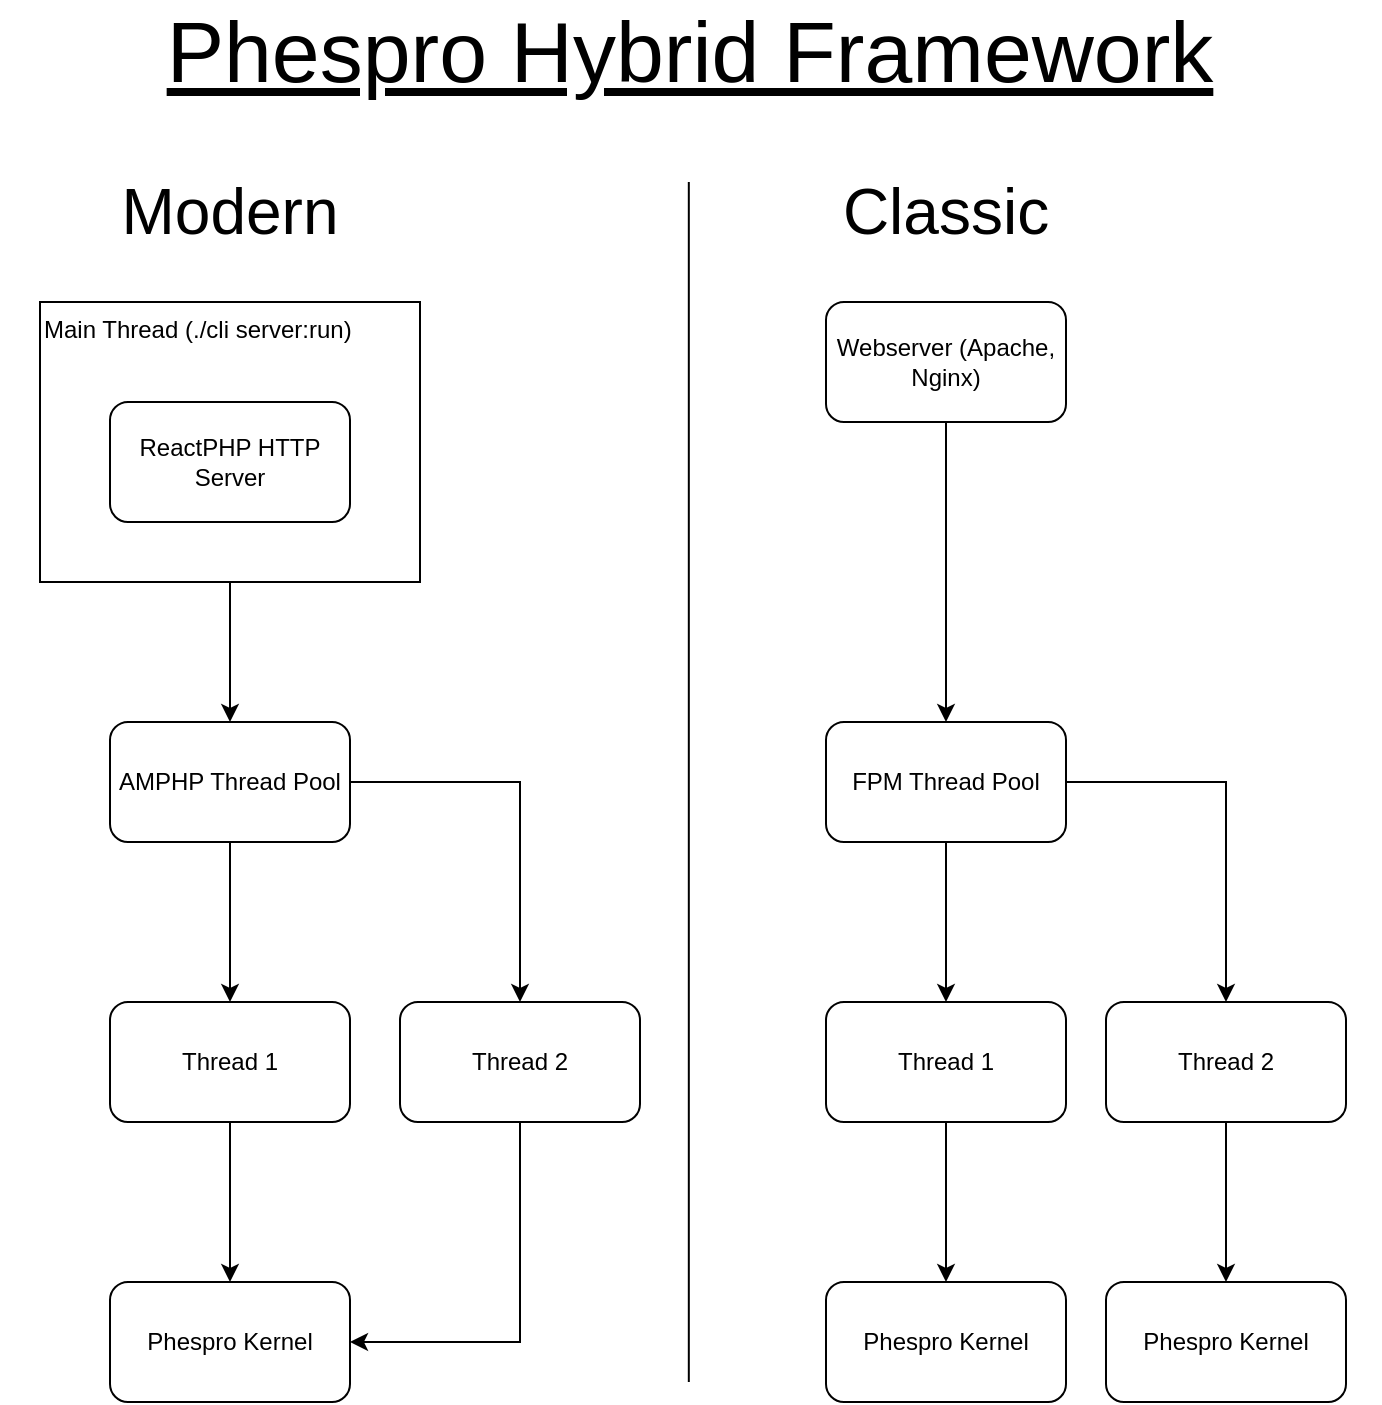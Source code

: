 <mxfile version="21.6.2" type="github">
  <diagram name="Seite-1" id="mY5jbo71RofvWNdh9o-6">
    <mxGraphModel dx="2326" dy="1960" grid="1" gridSize="10" guides="1" tooltips="1" connect="1" arrows="1" fold="1" page="1" pageScale="1" pageWidth="827" pageHeight="1169" math="0" shadow="0">
      <root>
        <mxCell id="0" />
        <mxCell id="1" parent="0" />
        <mxCell id="-sTYQP7PHC1AbxDucA7Z-11" style="edgeStyle=orthogonalEdgeStyle;rounded=0;orthogonalLoop=1;jettySize=auto;html=1;entryX=0.5;entryY=0;entryDx=0;entryDy=0;" edge="1" parent="1" source="-sTYQP7PHC1AbxDucA7Z-2" target="-sTYQP7PHC1AbxDucA7Z-10">
          <mxGeometry relative="1" as="geometry" />
        </mxCell>
        <mxCell id="-sTYQP7PHC1AbxDucA7Z-2" value="&lt;div&gt;Main Thread (./cli server:run)&lt;br&gt;&lt;/div&gt;" style="rounded=0;whiteSpace=wrap;html=1;align=left;verticalAlign=top;" vertex="1" parent="1">
          <mxGeometry y="80" width="190" height="140" as="geometry" />
        </mxCell>
        <mxCell id="-sTYQP7PHC1AbxDucA7Z-1" value="ReactPHP HTTP Server" style="rounded=1;whiteSpace=wrap;html=1;" vertex="1" parent="1">
          <mxGeometry x="35" y="130" width="120" height="60" as="geometry" />
        </mxCell>
        <mxCell id="-sTYQP7PHC1AbxDucA7Z-12" style="edgeStyle=orthogonalEdgeStyle;rounded=0;orthogonalLoop=1;jettySize=auto;html=1;entryX=0.5;entryY=0;entryDx=0;entryDy=0;" edge="1" parent="1" source="-sTYQP7PHC1AbxDucA7Z-8" target="-sTYQP7PHC1AbxDucA7Z-9">
          <mxGeometry relative="1" as="geometry" />
        </mxCell>
        <mxCell id="-sTYQP7PHC1AbxDucA7Z-8" value="Webserver (Apache, Nginx)" style="rounded=1;whiteSpace=wrap;html=1;" vertex="1" parent="1">
          <mxGeometry x="393" y="80" width="120" height="60" as="geometry" />
        </mxCell>
        <mxCell id="-sTYQP7PHC1AbxDucA7Z-17" value="" style="edgeStyle=orthogonalEdgeStyle;rounded=0;orthogonalLoop=1;jettySize=auto;html=1;" edge="1" parent="1" source="-sTYQP7PHC1AbxDucA7Z-9" target="-sTYQP7PHC1AbxDucA7Z-16">
          <mxGeometry relative="1" as="geometry" />
        </mxCell>
        <mxCell id="-sTYQP7PHC1AbxDucA7Z-19" style="edgeStyle=orthogonalEdgeStyle;rounded=0;orthogonalLoop=1;jettySize=auto;html=1;entryX=0.5;entryY=0;entryDx=0;entryDy=0;" edge="1" parent="1" source="-sTYQP7PHC1AbxDucA7Z-9" target="-sTYQP7PHC1AbxDucA7Z-18">
          <mxGeometry relative="1" as="geometry" />
        </mxCell>
        <mxCell id="-sTYQP7PHC1AbxDucA7Z-9" value="FPM Thread Pool" style="rounded=1;whiteSpace=wrap;html=1;" vertex="1" parent="1">
          <mxGeometry x="393" y="290" width="120" height="60" as="geometry" />
        </mxCell>
        <mxCell id="-sTYQP7PHC1AbxDucA7Z-25" value="" style="edgeStyle=orthogonalEdgeStyle;rounded=0;orthogonalLoop=1;jettySize=auto;html=1;" edge="1" parent="1" source="-sTYQP7PHC1AbxDucA7Z-10" target="-sTYQP7PHC1AbxDucA7Z-24">
          <mxGeometry relative="1" as="geometry" />
        </mxCell>
        <mxCell id="-sTYQP7PHC1AbxDucA7Z-27" style="edgeStyle=orthogonalEdgeStyle;rounded=0;orthogonalLoop=1;jettySize=auto;html=1;entryX=0.5;entryY=0;entryDx=0;entryDy=0;" edge="1" parent="1" source="-sTYQP7PHC1AbxDucA7Z-10" target="-sTYQP7PHC1AbxDucA7Z-26">
          <mxGeometry relative="1" as="geometry" />
        </mxCell>
        <mxCell id="-sTYQP7PHC1AbxDucA7Z-10" value="AMPHP Thread Pool" style="rounded=1;whiteSpace=wrap;html=1;" vertex="1" parent="1">
          <mxGeometry x="35" y="290" width="120" height="60" as="geometry" />
        </mxCell>
        <mxCell id="-sTYQP7PHC1AbxDucA7Z-13" value="Modern" style="text;html=1;strokeColor=none;fillColor=none;align=center;verticalAlign=middle;whiteSpace=wrap;rounded=0;fontSize=32;" vertex="1" parent="1">
          <mxGeometry x="65" y="20" width="60" height="30" as="geometry" />
        </mxCell>
        <mxCell id="-sTYQP7PHC1AbxDucA7Z-14" value="Classic" style="text;html=1;strokeColor=none;fillColor=none;align=center;verticalAlign=middle;whiteSpace=wrap;rounded=0;fontSize=32;" vertex="1" parent="1">
          <mxGeometry x="423" y="20" width="60" height="30" as="geometry" />
        </mxCell>
        <mxCell id="-sTYQP7PHC1AbxDucA7Z-21" value="" style="edgeStyle=orthogonalEdgeStyle;rounded=0;orthogonalLoop=1;jettySize=auto;html=1;" edge="1" parent="1" source="-sTYQP7PHC1AbxDucA7Z-16" target="-sTYQP7PHC1AbxDucA7Z-20">
          <mxGeometry relative="1" as="geometry" />
        </mxCell>
        <mxCell id="-sTYQP7PHC1AbxDucA7Z-16" value="Thread 1" style="rounded=1;whiteSpace=wrap;html=1;" vertex="1" parent="1">
          <mxGeometry x="393" y="430" width="120" height="60" as="geometry" />
        </mxCell>
        <mxCell id="-sTYQP7PHC1AbxDucA7Z-23" value="" style="edgeStyle=orthogonalEdgeStyle;rounded=0;orthogonalLoop=1;jettySize=auto;html=1;" edge="1" parent="1" source="-sTYQP7PHC1AbxDucA7Z-18" target="-sTYQP7PHC1AbxDucA7Z-22">
          <mxGeometry relative="1" as="geometry" />
        </mxCell>
        <mxCell id="-sTYQP7PHC1AbxDucA7Z-18" value="Thread 2" style="rounded=1;whiteSpace=wrap;html=1;" vertex="1" parent="1">
          <mxGeometry x="533" y="430" width="120" height="60" as="geometry" />
        </mxCell>
        <mxCell id="-sTYQP7PHC1AbxDucA7Z-20" value="Phespro Kernel" style="rounded=1;whiteSpace=wrap;html=1;" vertex="1" parent="1">
          <mxGeometry x="393" y="570" width="120" height="60" as="geometry" />
        </mxCell>
        <mxCell id="-sTYQP7PHC1AbxDucA7Z-22" value="Phespro Kernel" style="rounded=1;whiteSpace=wrap;html=1;" vertex="1" parent="1">
          <mxGeometry x="533" y="570" width="120" height="60" as="geometry" />
        </mxCell>
        <mxCell id="-sTYQP7PHC1AbxDucA7Z-30" value="" style="edgeStyle=orthogonalEdgeStyle;rounded=0;orthogonalLoop=1;jettySize=auto;html=1;" edge="1" parent="1" source="-sTYQP7PHC1AbxDucA7Z-24" target="-sTYQP7PHC1AbxDucA7Z-29">
          <mxGeometry relative="1" as="geometry" />
        </mxCell>
        <mxCell id="-sTYQP7PHC1AbxDucA7Z-24" value="Thread 1" style="rounded=1;whiteSpace=wrap;html=1;" vertex="1" parent="1">
          <mxGeometry x="35" y="430" width="120" height="60" as="geometry" />
        </mxCell>
        <mxCell id="-sTYQP7PHC1AbxDucA7Z-33" style="edgeStyle=orthogonalEdgeStyle;rounded=0;orthogonalLoop=1;jettySize=auto;html=1;entryX=1;entryY=0.5;entryDx=0;entryDy=0;exitX=0.5;exitY=1;exitDx=0;exitDy=0;" edge="1" parent="1" source="-sTYQP7PHC1AbxDucA7Z-26" target="-sTYQP7PHC1AbxDucA7Z-29">
          <mxGeometry relative="1" as="geometry" />
        </mxCell>
        <mxCell id="-sTYQP7PHC1AbxDucA7Z-26" value="Thread 2" style="rounded=1;whiteSpace=wrap;html=1;" vertex="1" parent="1">
          <mxGeometry x="180" y="430" width="120" height="60" as="geometry" />
        </mxCell>
        <mxCell id="-sTYQP7PHC1AbxDucA7Z-29" value="Phespro Kernel" style="rounded=1;whiteSpace=wrap;html=1;" vertex="1" parent="1">
          <mxGeometry x="35" y="570" width="120" height="60" as="geometry" />
        </mxCell>
        <mxCell id="-sTYQP7PHC1AbxDucA7Z-34" value="&lt;div style=&quot;font-size: 43px;&quot;&gt;Phespro Hybrid Framework&lt;/div&gt;" style="text;html=1;strokeColor=none;fillColor=none;align=center;verticalAlign=middle;whiteSpace=wrap;rounded=0;fontSize=43;fontStyle=4" vertex="1" parent="1">
          <mxGeometry x="-20" y="-60" width="690" height="30" as="geometry" />
        </mxCell>
        <mxCell id="-sTYQP7PHC1AbxDucA7Z-36" value="" style="endArrow=none;html=1;rounded=0;" edge="1" parent="1">
          <mxGeometry width="50" height="50" relative="1" as="geometry">
            <mxPoint x="324.41" y="620" as="sourcePoint" />
            <mxPoint x="324.41" y="20" as="targetPoint" />
          </mxGeometry>
        </mxCell>
      </root>
    </mxGraphModel>
  </diagram>
</mxfile>
